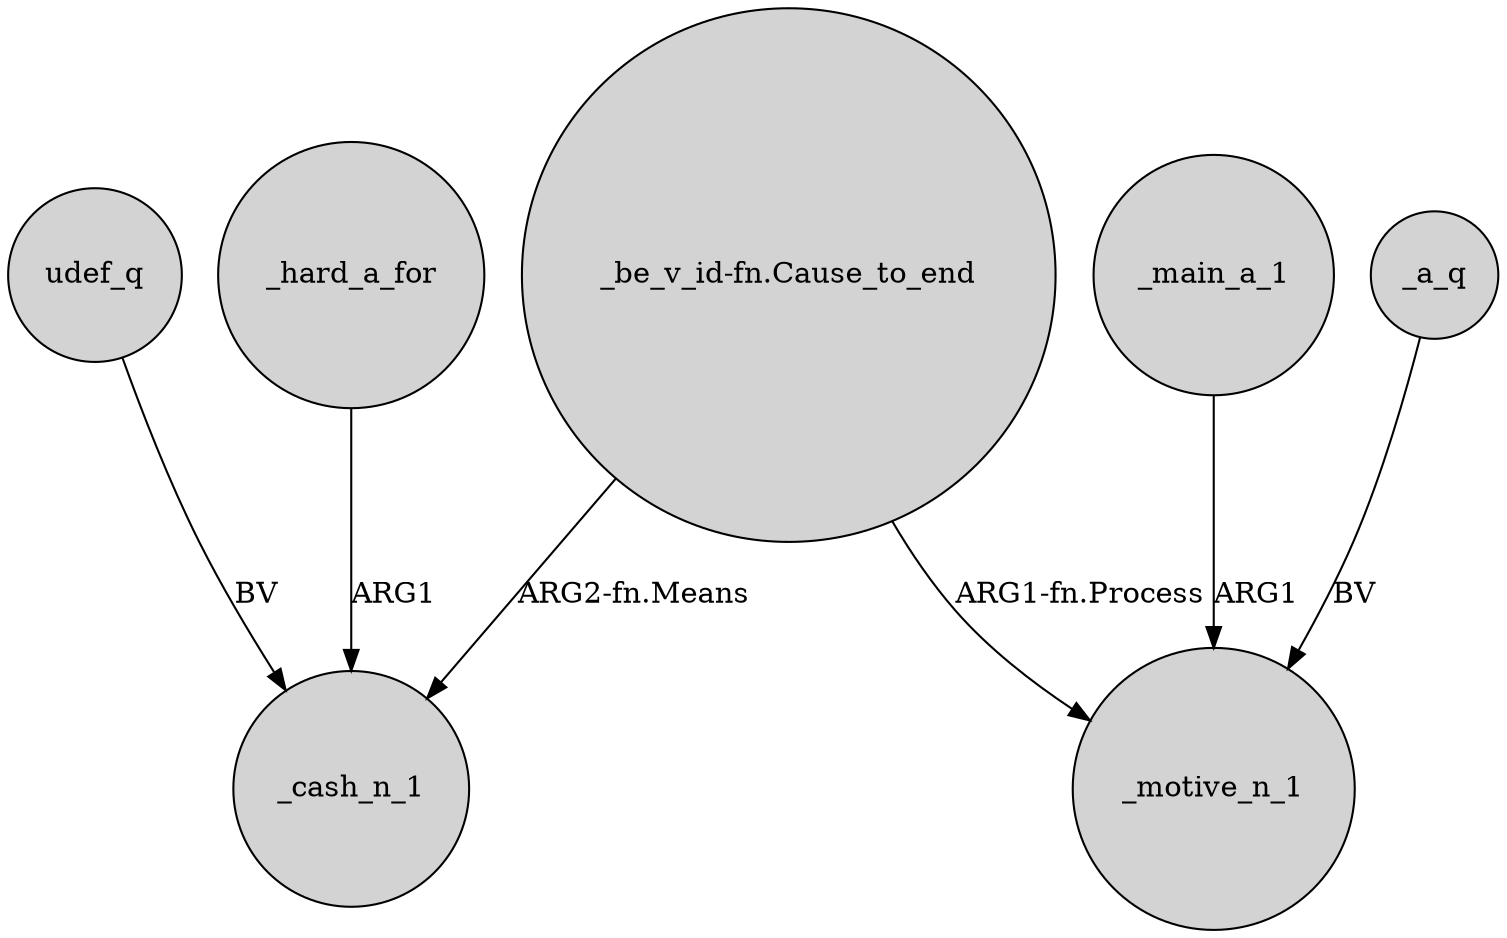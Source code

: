 digraph {
	node [shape=circle style=filled]
	udef_q -> _cash_n_1 [label=BV]
	_main_a_1 -> _motive_n_1 [label=ARG1]
	_a_q -> _motive_n_1 [label=BV]
	"_be_v_id-fn.Cause_to_end" -> _cash_n_1 [label="ARG2-fn.Means"]
	"_be_v_id-fn.Cause_to_end" -> _motive_n_1 [label="ARG1-fn.Process"]
	_hard_a_for -> _cash_n_1 [label=ARG1]
}

